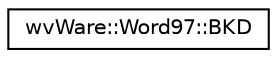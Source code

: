 digraph "类继承关系图"
{
  edge [fontname="Helvetica",fontsize="10",labelfontname="Helvetica",labelfontsize="10"];
  node [fontname="Helvetica",fontsize="10",shape=record];
  rankdir="LR";
  Node0 [label="wvWare::Word97::BKD",height=0.2,width=0.4,color="black", fillcolor="white", style="filled",URL="$structwv_ware_1_1_word97_1_1_b_k_d.html"];
}
